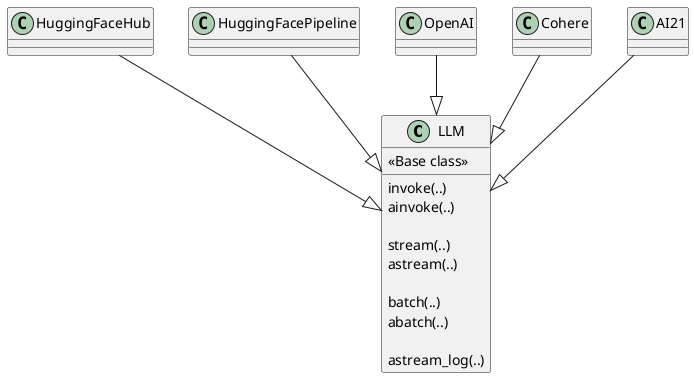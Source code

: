 @startuml

class LLM {
    <<Base class>>

    invoke(..)
    ainvoke(..)

    stream(..)
    astream(..)

    batch(..)
    abatch(..)

    astream_log(..)
}

class HuggingFaceHub{}

class HuggingFacePipeline{}

HuggingFaceHub --|> LLM
HuggingFacePipeline --|> LLM

class OpenAI {}

OpenAI --|> LLM

class Cohere {}
Cohere --|> LLM

class AI21{}
AI21 --|> LLM

@enduml